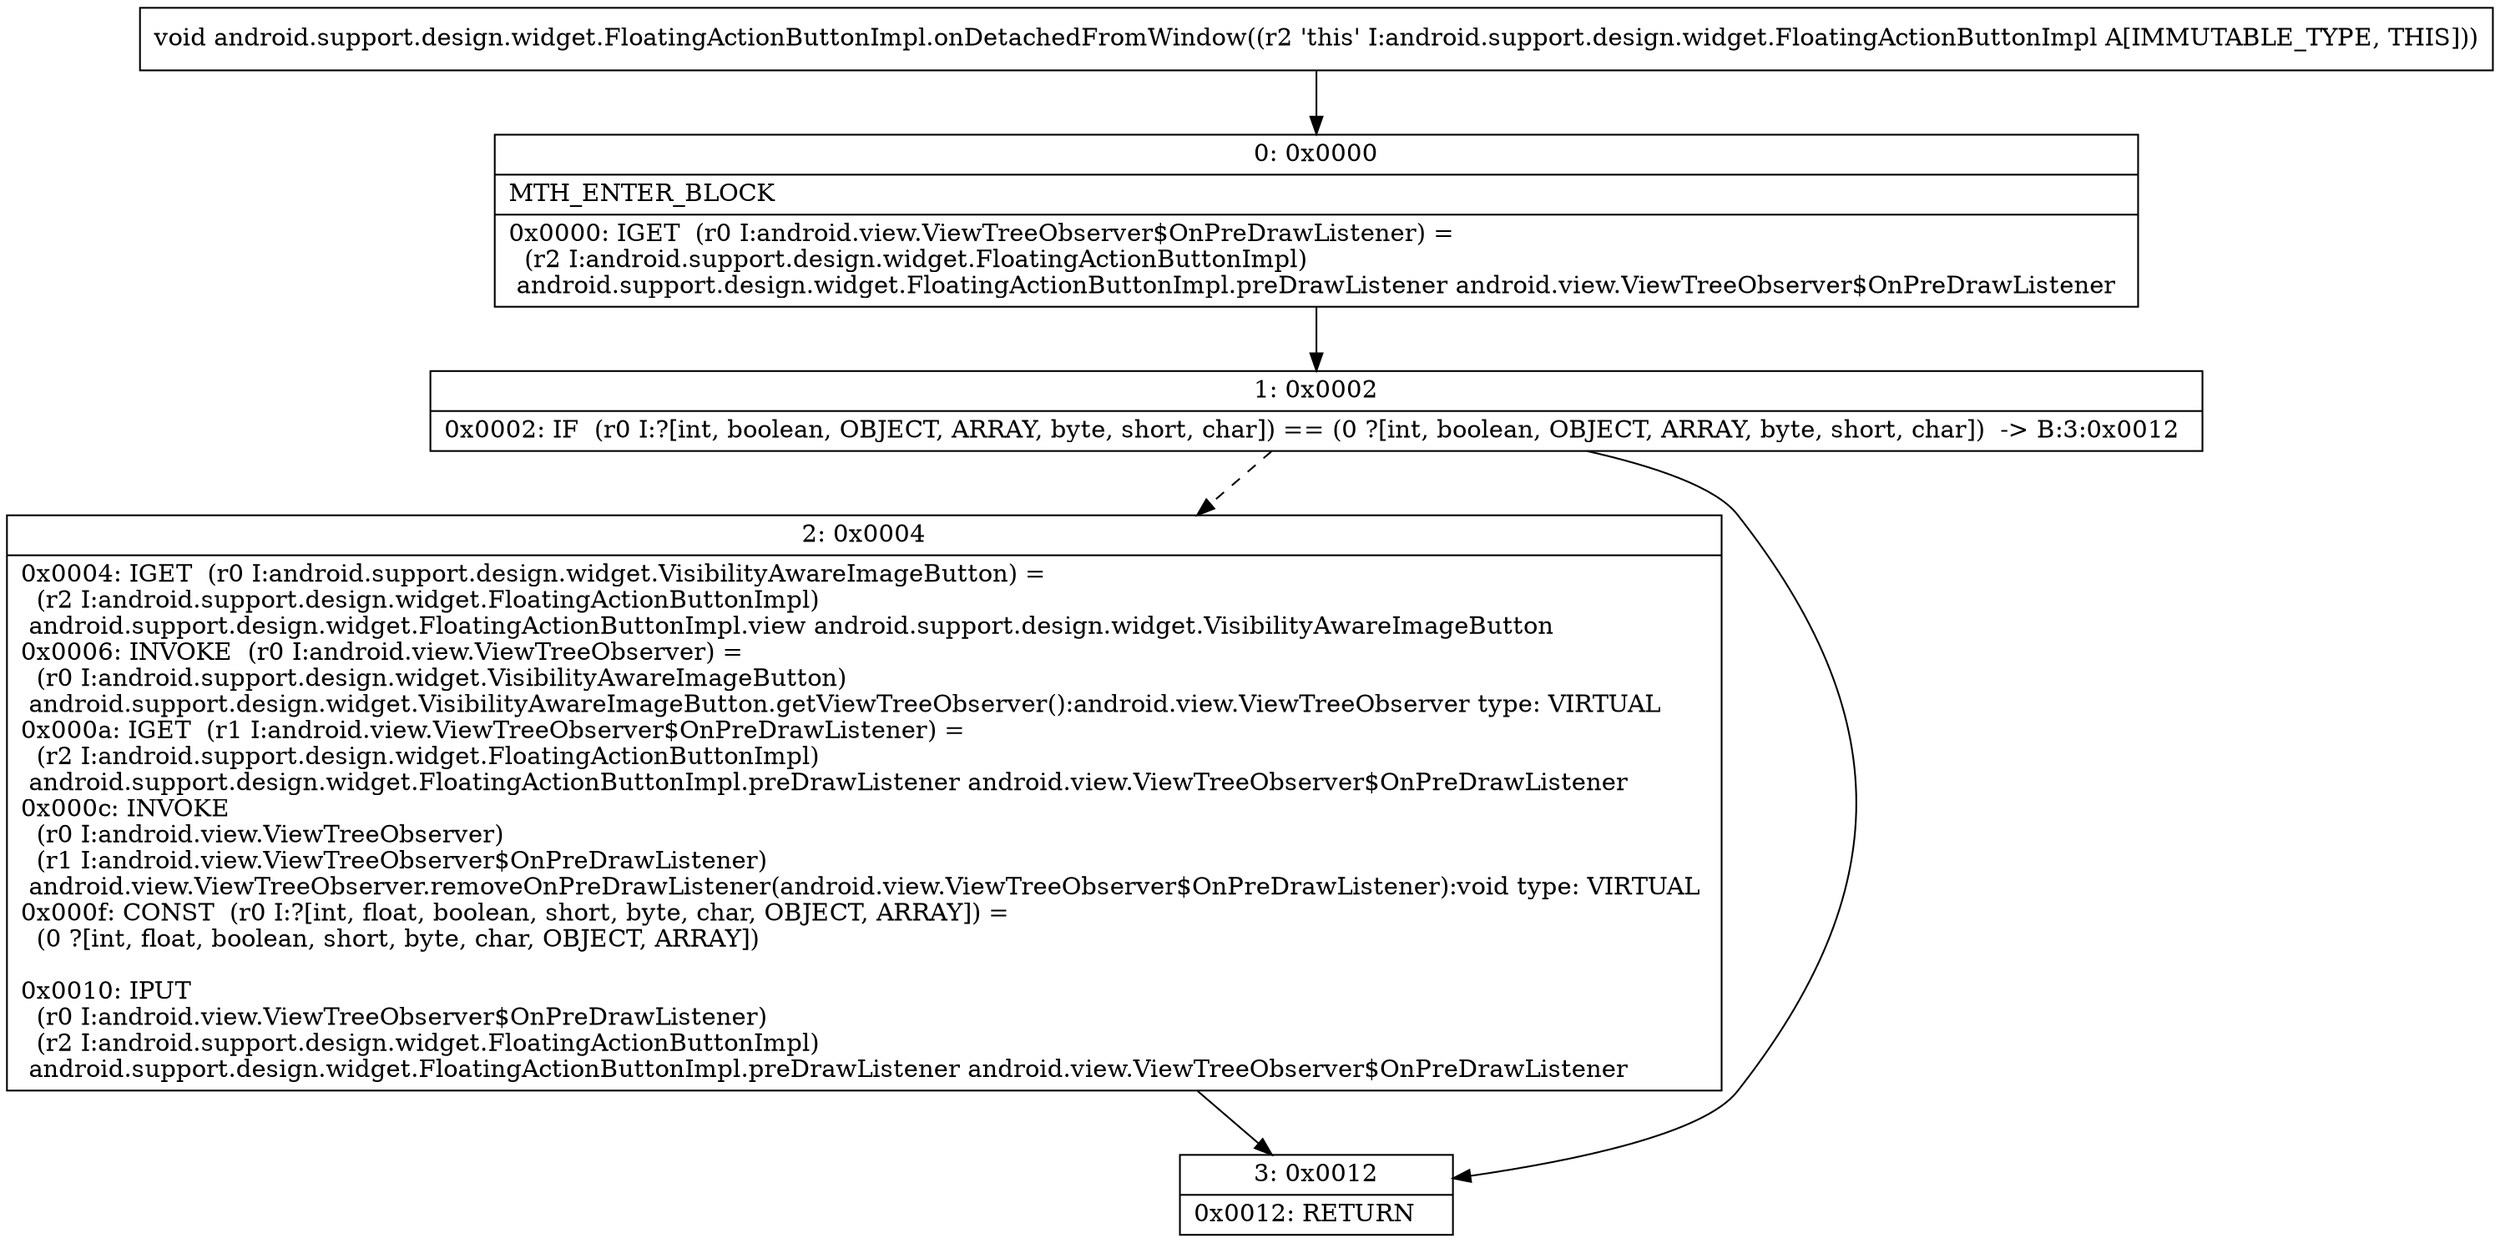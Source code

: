 digraph "CFG forandroid.support.design.widget.FloatingActionButtonImpl.onDetachedFromWindow()V" {
Node_0 [shape=record,label="{0\:\ 0x0000|MTH_ENTER_BLOCK\l|0x0000: IGET  (r0 I:android.view.ViewTreeObserver$OnPreDrawListener) = \l  (r2 I:android.support.design.widget.FloatingActionButtonImpl)\l android.support.design.widget.FloatingActionButtonImpl.preDrawListener android.view.ViewTreeObserver$OnPreDrawListener \l}"];
Node_1 [shape=record,label="{1\:\ 0x0002|0x0002: IF  (r0 I:?[int, boolean, OBJECT, ARRAY, byte, short, char]) == (0 ?[int, boolean, OBJECT, ARRAY, byte, short, char])  \-\> B:3:0x0012 \l}"];
Node_2 [shape=record,label="{2\:\ 0x0004|0x0004: IGET  (r0 I:android.support.design.widget.VisibilityAwareImageButton) = \l  (r2 I:android.support.design.widget.FloatingActionButtonImpl)\l android.support.design.widget.FloatingActionButtonImpl.view android.support.design.widget.VisibilityAwareImageButton \l0x0006: INVOKE  (r0 I:android.view.ViewTreeObserver) = \l  (r0 I:android.support.design.widget.VisibilityAwareImageButton)\l android.support.design.widget.VisibilityAwareImageButton.getViewTreeObserver():android.view.ViewTreeObserver type: VIRTUAL \l0x000a: IGET  (r1 I:android.view.ViewTreeObserver$OnPreDrawListener) = \l  (r2 I:android.support.design.widget.FloatingActionButtonImpl)\l android.support.design.widget.FloatingActionButtonImpl.preDrawListener android.view.ViewTreeObserver$OnPreDrawListener \l0x000c: INVOKE  \l  (r0 I:android.view.ViewTreeObserver)\l  (r1 I:android.view.ViewTreeObserver$OnPreDrawListener)\l android.view.ViewTreeObserver.removeOnPreDrawListener(android.view.ViewTreeObserver$OnPreDrawListener):void type: VIRTUAL \l0x000f: CONST  (r0 I:?[int, float, boolean, short, byte, char, OBJECT, ARRAY]) = \l  (0 ?[int, float, boolean, short, byte, char, OBJECT, ARRAY])\l \l0x0010: IPUT  \l  (r0 I:android.view.ViewTreeObserver$OnPreDrawListener)\l  (r2 I:android.support.design.widget.FloatingActionButtonImpl)\l android.support.design.widget.FloatingActionButtonImpl.preDrawListener android.view.ViewTreeObserver$OnPreDrawListener \l}"];
Node_3 [shape=record,label="{3\:\ 0x0012|0x0012: RETURN   \l}"];
MethodNode[shape=record,label="{void android.support.design.widget.FloatingActionButtonImpl.onDetachedFromWindow((r2 'this' I:android.support.design.widget.FloatingActionButtonImpl A[IMMUTABLE_TYPE, THIS])) }"];
MethodNode -> Node_0;
Node_0 -> Node_1;
Node_1 -> Node_2[style=dashed];
Node_1 -> Node_3;
Node_2 -> Node_3;
}

